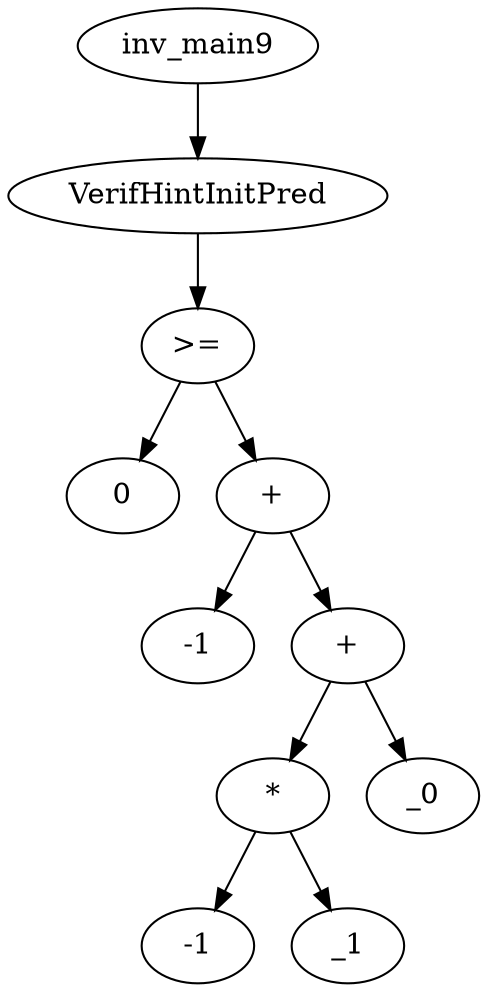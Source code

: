 digraph dag {
0 [label="inv_main9"];
1 [label="VerifHintInitPred"];
2 [label=">="];
3 [label="0"];
4 [label="+"];
5 [label="-1"];
6 [label="+"];
7 [label="*"];
8 [label="-1"];
9 [label="_1"];
10 [label="_0"];
0->1
1->2
2->4
2 -> 3
4->6
4 -> 5
6->7
6 -> 10
7->9
7 -> 8
}

